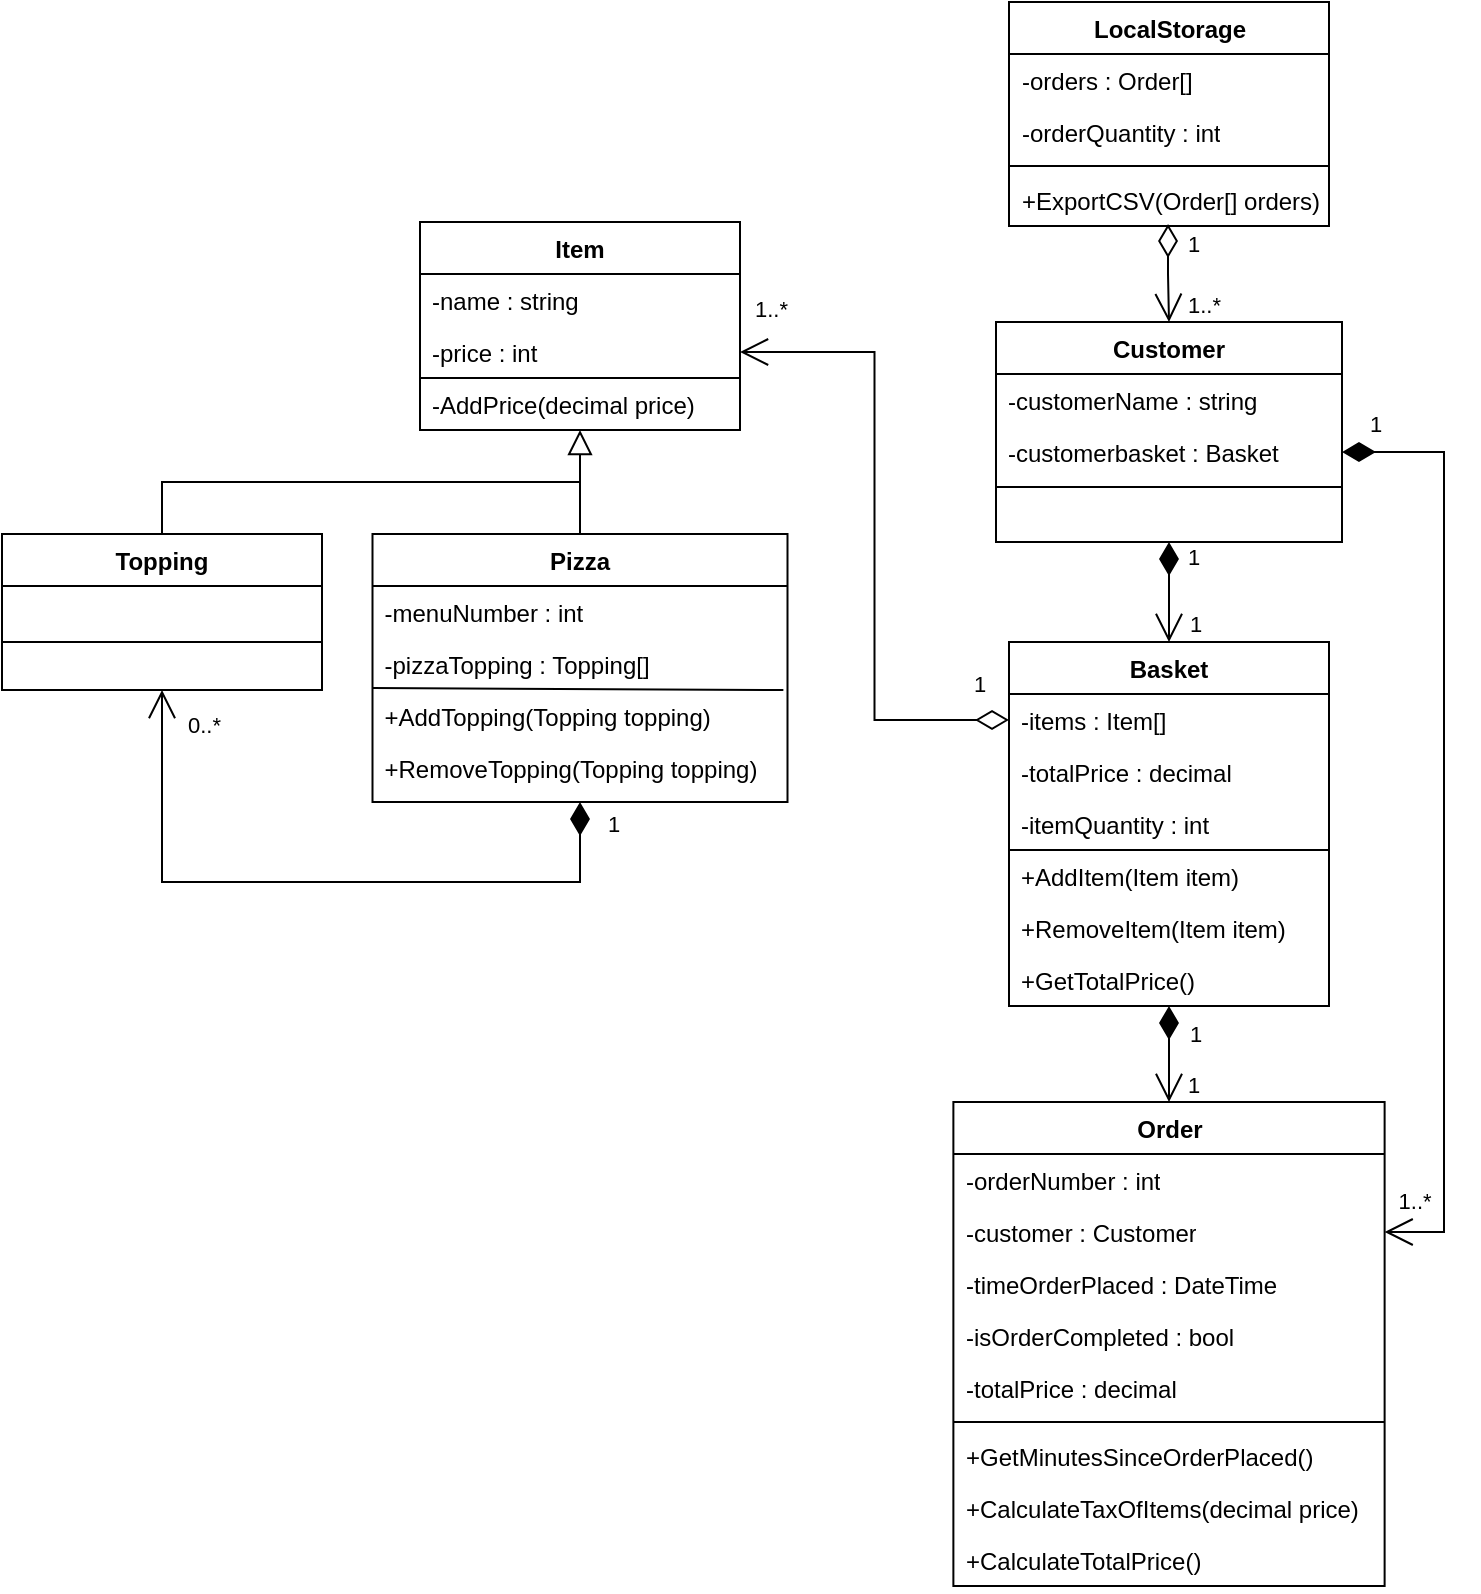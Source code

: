 <mxfile version="23.1.6" type="onedrive">
  <diagram id="C5RBs43oDa-KdzZeNtuy" name="Page-1">
    <mxGraphModel grid="1" page="1" gridSize="10" guides="1" tooltips="1" connect="1" arrows="1" fold="1" pageScale="1" pageWidth="827" pageHeight="1169" math="0" shadow="0">
      <root>
        <mxCell id="WIyWlLk6GJQsqaUBKTNV-0" />
        <mxCell id="WIyWlLk6GJQsqaUBKTNV-1" parent="WIyWlLk6GJQsqaUBKTNV-0" />
        <mxCell id="zkfFHV4jXpPFQw0GAbJ--0" value="Pizza" style="swimlane;fontStyle=1;align=center;verticalAlign=top;childLayout=stackLayout;horizontal=1;startSize=26;horizontalStack=0;resizeParent=1;resizeLast=0;collapsible=1;marginBottom=0;rounded=0;shadow=0;strokeWidth=1;" vertex="1" parent="WIyWlLk6GJQsqaUBKTNV-1">
          <mxGeometry x="254.25" y="396" width="207.5" height="134" as="geometry">
            <mxRectangle x="272.5" y="396" width="160" height="26" as="alternateBounds" />
          </mxGeometry>
        </mxCell>
        <mxCell id="zkfFHV4jXpPFQw0GAbJ--2" value="-menuNumber : int" style="text;align=left;verticalAlign=top;spacingLeft=4;spacingRight=4;overflow=hidden;rotatable=0;points=[[0,0.5],[1,0.5]];portConstraint=eastwest;rounded=0;shadow=0;html=0;" vertex="1" parent="zkfFHV4jXpPFQw0GAbJ--0">
          <mxGeometry y="26" width="207.5" height="26" as="geometry" />
        </mxCell>
        <mxCell id="Y4Mlw6V3T0fHXm6pCBUP-14" value="-pizzaTopping : Topping[]" style="text;align=left;verticalAlign=top;spacingLeft=4;spacingRight=4;overflow=hidden;rotatable=0;points=[[0,0.5],[1,0.5]];portConstraint=eastwest;rounded=0;shadow=0;html=0;" vertex="1" parent="zkfFHV4jXpPFQw0GAbJ--0">
          <mxGeometry y="52" width="207.5" height="26" as="geometry" />
        </mxCell>
        <mxCell id="3E91q7KCQqw1B5RSnsSS-9" value="" style="endArrow=none;html=1;rounded=0;exitX=0;exitY=0.75;exitDx=0;exitDy=0;entryX=0.99;entryY=1;entryDx=0;entryDy=0;entryPerimeter=0;" edge="1" parent="zkfFHV4jXpPFQw0GAbJ--0" target="Y4Mlw6V3T0fHXm6pCBUP-14">
          <mxGeometry width="50" height="50" relative="1" as="geometry">
            <mxPoint y="77" as="sourcePoint" />
            <mxPoint x="171" y="77" as="targetPoint" />
          </mxGeometry>
        </mxCell>
        <mxCell id="OsXOoOWW8Zhuk0V6LVkI-3" value="+AddTopping(Topping topping)" style="text;align=left;verticalAlign=top;spacingLeft=4;spacingRight=4;overflow=hidden;rotatable=0;points=[[0,0.5],[1,0.5]];portConstraint=eastwest;rounded=0;shadow=0;html=0;" vertex="1" parent="zkfFHV4jXpPFQw0GAbJ--0">
          <mxGeometry y="78" width="207.5" height="26" as="geometry" />
        </mxCell>
        <mxCell id="OsXOoOWW8Zhuk0V6LVkI-4" value="+RemoveTopping(Topping topping)" style="text;align=left;verticalAlign=top;spacingLeft=4;spacingRight=4;overflow=hidden;rotatable=0;points=[[0,0.5],[1,0.5]];portConstraint=eastwest;rounded=0;shadow=0;html=0;" vertex="1" parent="zkfFHV4jXpPFQw0GAbJ--0">
          <mxGeometry y="104" width="207.5" height="26" as="geometry" />
        </mxCell>
        <mxCell id="zkfFHV4jXpPFQw0GAbJ--17" value="Basket" style="swimlane;fontStyle=1;align=center;verticalAlign=top;childLayout=stackLayout;horizontal=1;startSize=26;horizontalStack=0;resizeParent=1;resizeLast=0;collapsible=1;marginBottom=0;rounded=0;shadow=0;strokeWidth=1;" vertex="1" parent="WIyWlLk6GJQsqaUBKTNV-1">
          <mxGeometry x="572.5" y="450" width="160" height="182" as="geometry">
            <mxRectangle x="550" y="140" width="160" height="26" as="alternateBounds" />
          </mxGeometry>
        </mxCell>
        <mxCell id="zkfFHV4jXpPFQw0GAbJ--18" value="-items : Item[]" style="text;align=left;verticalAlign=top;spacingLeft=4;spacingRight=4;overflow=hidden;rotatable=0;points=[[0,0.5],[1,0.5]];portConstraint=eastwest;" vertex="1" parent="zkfFHV4jXpPFQw0GAbJ--17">
          <mxGeometry y="26" width="160" height="26" as="geometry" />
        </mxCell>
        <mxCell id="zkfFHV4jXpPFQw0GAbJ--19" value="-totalPrice : decimal" style="text;align=left;verticalAlign=top;spacingLeft=4;spacingRight=4;overflow=hidden;rotatable=0;points=[[0,0.5],[1,0.5]];portConstraint=eastwest;rounded=0;shadow=0;html=0;" vertex="1" parent="zkfFHV4jXpPFQw0GAbJ--17">
          <mxGeometry y="52" width="160" height="26" as="geometry" />
        </mxCell>
        <mxCell id="zkfFHV4jXpPFQw0GAbJ--20" value="-itemQuantity : int" style="text;align=left;verticalAlign=top;spacingLeft=4;spacingRight=4;overflow=hidden;rotatable=0;points=[[0,0.5],[1,0.5]];portConstraint=eastwest;rounded=0;shadow=0;html=0;" vertex="1" parent="zkfFHV4jXpPFQw0GAbJ--17">
          <mxGeometry y="78" width="160" height="26" as="geometry" />
        </mxCell>
        <mxCell id="3E91q7KCQqw1B5RSnsSS-19" value="" style="endArrow=none;html=1;rounded=0;exitX=0;exitY=0.75;exitDx=0;exitDy=0;entryX=1;entryY=0.75;entryDx=0;entryDy=0;" edge="1" parent="zkfFHV4jXpPFQw0GAbJ--17">
          <mxGeometry width="50" height="50" relative="1" as="geometry">
            <mxPoint y="104" as="sourcePoint" />
            <mxPoint x="160" y="104" as="targetPoint" />
          </mxGeometry>
        </mxCell>
        <mxCell id="3E91q7KCQqw1B5RSnsSS-28" value="+AddItem(Item item)" style="text;align=left;verticalAlign=top;spacingLeft=4;spacingRight=4;overflow=hidden;rotatable=0;points=[[0,0.5],[1,0.5]];portConstraint=eastwest;rounded=0;shadow=0;html=0;" vertex="1" parent="zkfFHV4jXpPFQw0GAbJ--17">
          <mxGeometry y="104" width="160" height="26" as="geometry" />
        </mxCell>
        <mxCell id="OsXOoOWW8Zhuk0V6LVkI-5" value="+RemoveItem(Item item)" style="text;align=left;verticalAlign=top;spacingLeft=4;spacingRight=4;overflow=hidden;rotatable=0;points=[[0,0.5],[1,0.5]];portConstraint=eastwest;rounded=0;shadow=0;html=0;" vertex="1" parent="zkfFHV4jXpPFQw0GAbJ--17">
          <mxGeometry y="130" width="160" height="26" as="geometry" />
        </mxCell>
        <mxCell id="OsXOoOWW8Zhuk0V6LVkI-6" value="+GetTotalPrice()" style="text;align=left;verticalAlign=top;spacingLeft=4;spacingRight=4;overflow=hidden;rotatable=0;points=[[0,0.5],[1,0.5]];portConstraint=eastwest;rounded=0;shadow=0;html=0;" vertex="1" parent="zkfFHV4jXpPFQw0GAbJ--17">
          <mxGeometry y="156" width="160" height="26" as="geometry" />
        </mxCell>
        <mxCell id="Y4Mlw6V3T0fHXm6pCBUP-2" value="Item" style="swimlane;fontStyle=1;align=center;verticalAlign=top;childLayout=stackLayout;horizontal=1;startSize=26;horizontalStack=0;resizeParent=1;resizeLast=0;collapsible=1;marginBottom=0;rounded=0;shadow=0;strokeWidth=1;" vertex="1" parent="WIyWlLk6GJQsqaUBKTNV-1">
          <mxGeometry x="278" y="240" width="160" height="104" as="geometry">
            <mxRectangle x="230" y="140" width="160" height="26" as="alternateBounds" />
          </mxGeometry>
        </mxCell>
        <mxCell id="Y4Mlw6V3T0fHXm6pCBUP-6" value="-name : string" style="text;align=left;verticalAlign=top;spacingLeft=4;spacingRight=4;overflow=hidden;rotatable=0;points=[[0,0.5],[1,0.5]];portConstraint=eastwest;rounded=0;shadow=0;html=0;" vertex="1" parent="Y4Mlw6V3T0fHXm6pCBUP-2">
          <mxGeometry y="26" width="160" height="26" as="geometry" />
        </mxCell>
        <mxCell id="Y4Mlw6V3T0fHXm6pCBUP-46" value="-price : int" style="text;align=left;verticalAlign=top;spacingLeft=4;spacingRight=4;overflow=hidden;rotatable=0;points=[[0,0.5],[1,0.5]];portConstraint=eastwest;rounded=0;shadow=0;html=0;" vertex="1" parent="Y4Mlw6V3T0fHXm6pCBUP-2">
          <mxGeometry y="52" width="160" height="26" as="geometry" />
        </mxCell>
        <mxCell id="2shv_5NdHwwAfTqiFB7D-0" value="-AddPrice(decimal price)" style="text;align=left;verticalAlign=top;spacingLeft=4;spacingRight=4;overflow=hidden;rotatable=0;points=[[0,0.5],[1,0.5]];portConstraint=eastwest;rounded=0;shadow=0;html=0;" vertex="1" parent="Y4Mlw6V3T0fHXm6pCBUP-2">
          <mxGeometry y="78" width="160" height="26" as="geometry" />
        </mxCell>
        <mxCell id="Y4Mlw6V3T0fHXm6pCBUP-7" value="" style="endArrow=block;endSize=10;endFill=0;shadow=0;strokeWidth=1;rounded=0;edgeStyle=elbowEdgeStyle;elbow=vertical;exitX=0.5;exitY=0;exitDx=0;exitDy=0;entryX=0.5;entryY=1;entryDx=0;entryDy=0;" edge="1" parent="WIyWlLk6GJQsqaUBKTNV-1" source="zkfFHV4jXpPFQw0GAbJ--0" target="Y4Mlw6V3T0fHXm6pCBUP-2">
          <mxGeometry width="160" relative="1" as="geometry">
            <mxPoint x="523" y="370" as="sourcePoint" />
            <mxPoint x="358" y="310" as="targetPoint" />
          </mxGeometry>
        </mxCell>
        <mxCell id="Y4Mlw6V3T0fHXm6pCBUP-9" value="Topping" style="swimlane;fontStyle=1;align=center;verticalAlign=top;childLayout=stackLayout;horizontal=1;startSize=26;horizontalStack=0;resizeParent=1;resizeLast=0;collapsible=1;marginBottom=0;rounded=0;shadow=0;strokeWidth=1;" vertex="1" parent="WIyWlLk6GJQsqaUBKTNV-1">
          <mxGeometry x="69" y="396" width="160" height="78" as="geometry">
            <mxRectangle x="230" y="140" width="160" height="26" as="alternateBounds" />
          </mxGeometry>
        </mxCell>
        <mxCell id="3E91q7KCQqw1B5RSnsSS-10" value="" style="endArrow=none;html=1;rounded=0;exitX=0;exitY=0.75;exitDx=0;exitDy=0;entryX=1;entryY=0.75;entryDx=0;entryDy=0;" edge="1" parent="Y4Mlw6V3T0fHXm6pCBUP-9">
          <mxGeometry width="50" height="50" relative="1" as="geometry">
            <mxPoint y="54" as="sourcePoint" />
            <mxPoint x="160" y="54" as="targetPoint" />
          </mxGeometry>
        </mxCell>
        <mxCell id="Y4Mlw6V3T0fHXm6pCBUP-36" value="Customer" style="swimlane;fontStyle=1;align=center;verticalAlign=top;childLayout=stackLayout;horizontal=1;startSize=26;horizontalStack=0;resizeParent=1;resizeLast=0;collapsible=1;marginBottom=0;rounded=0;shadow=0;strokeWidth=1;" vertex="1" parent="WIyWlLk6GJQsqaUBKTNV-1">
          <mxGeometry x="566" y="290" width="173" height="110" as="geometry">
            <mxRectangle x="230" y="140" width="160" height="26" as="alternateBounds" />
          </mxGeometry>
        </mxCell>
        <mxCell id="Y4Mlw6V3T0fHXm6pCBUP-37" value="-customerName : string" style="text;align=left;verticalAlign=top;spacingLeft=4;spacingRight=4;overflow=hidden;rotatable=0;points=[[0,0.5],[1,0.5]];portConstraint=eastwest;" vertex="1" parent="Y4Mlw6V3T0fHXm6pCBUP-36">
          <mxGeometry y="26" width="173" height="26" as="geometry" />
        </mxCell>
        <mxCell id="Y4Mlw6V3T0fHXm6pCBUP-84" value="-customerbasket : Basket" style="text;align=left;verticalAlign=top;spacingLeft=4;spacingRight=4;overflow=hidden;rotatable=0;points=[[0,0.5],[1,0.5]];portConstraint=eastwest;" vertex="1" parent="Y4Mlw6V3T0fHXm6pCBUP-36">
          <mxGeometry y="52" width="173" height="26" as="geometry" />
        </mxCell>
        <mxCell id="Y4Mlw6V3T0fHXm6pCBUP-76" value="" style="resizable=0;align=right;verticalAlign=bottom;labelBackgroundColor=none;fontSize=12;" connectable="0" vertex="1" parent="WIyWlLk6GJQsqaUBKTNV-1">
          <mxGeometry x="558" y="536" as="geometry" />
        </mxCell>
        <mxCell id="1DgYhpsRyeeTAO4r7rxe-2" value="" style="endArrow=none;html=1;rounded=0;exitX=0;exitY=0.75;exitDx=0;exitDy=0;entryX=1;entryY=0.75;entryDx=0;entryDy=0;" edge="1" parent="WIyWlLk6GJQsqaUBKTNV-1" source="Y4Mlw6V3T0fHXm6pCBUP-2" target="Y4Mlw6V3T0fHXm6pCBUP-2">
          <mxGeometry width="50" height="50" relative="1" as="geometry">
            <mxPoint x="398" y="360" as="sourcePoint" />
            <mxPoint x="448" y="310" as="targetPoint" />
          </mxGeometry>
        </mxCell>
        <mxCell id="1DgYhpsRyeeTAO4r7rxe-4" value="" style="endArrow=none;html=1;rounded=0;exitX=0.5;exitY=0;exitDx=0;exitDy=0;" edge="1" parent="WIyWlLk6GJQsqaUBKTNV-1" source="Y4Mlw6V3T0fHXm6pCBUP-9">
          <mxGeometry width="50" height="50" relative="1" as="geometry">
            <mxPoint x="168" y="371" as="sourcePoint" />
            <mxPoint x="358" y="370" as="targetPoint" />
            <Array as="points">
              <mxPoint x="149" y="370" />
            </Array>
          </mxGeometry>
        </mxCell>
        <mxCell id="3E91q7KCQqw1B5RSnsSS-7" value="1" style="endArrow=open;html=1;endSize=12;startArrow=diamondThin;startSize=14;startFill=1;edgeStyle=orthogonalEdgeStyle;align=left;verticalAlign=bottom;rounded=0;entryX=0.5;entryY=0;entryDx=0;entryDy=0;exitX=0.5;exitY=1;exitDx=0;exitDy=0;" edge="1" parent="WIyWlLk6GJQsqaUBKTNV-1" source="Y4Mlw6V3T0fHXm6pCBUP-36" target="zkfFHV4jXpPFQw0GAbJ--17">
          <mxGeometry x="1" y="8" relative="1" as="geometry">
            <mxPoint x="658" y="340" as="sourcePoint" />
            <mxPoint x="498" y="340" as="targetPoint" />
            <mxPoint as="offset" />
          </mxGeometry>
        </mxCell>
        <mxCell id="3E91q7KCQqw1B5RSnsSS-8" value="1" style="endArrow=open;html=1;endSize=12;startArrow=diamondThin;startSize=14;startFill=0;edgeStyle=orthogonalEdgeStyle;align=left;verticalAlign=bottom;rounded=0;exitX=0;exitY=0.5;exitDx=0;exitDy=0;entryX=1;entryY=0.5;entryDx=0;entryDy=0;" edge="1" parent="WIyWlLk6GJQsqaUBKTNV-1" source="zkfFHV4jXpPFQw0GAbJ--18" target="Y4Mlw6V3T0fHXm6pCBUP-46">
          <mxGeometry x="-0.878" y="-9" relative="1" as="geometry">
            <mxPoint x="478" y="80.5" as="sourcePoint" />
            <mxPoint x="606" y="80" as="targetPoint" />
            <mxPoint as="offset" />
          </mxGeometry>
        </mxCell>
        <mxCell id="3E91q7KCQqw1B5RSnsSS-27" value="1" style="endArrow=open;html=1;endSize=12;startArrow=diamondThin;startSize=14;startFill=1;edgeStyle=orthogonalEdgeStyle;align=left;verticalAlign=bottom;rounded=0;entryX=0.5;entryY=1;entryDx=0;entryDy=0;exitX=0.5;exitY=1;exitDx=0;exitDy=0;" edge="1" parent="WIyWlLk6GJQsqaUBKTNV-1" source="zkfFHV4jXpPFQw0GAbJ--0" target="Y4Mlw6V3T0fHXm6pCBUP-9">
          <mxGeometry x="-0.884" y="12" relative="1" as="geometry">
            <mxPoint x="290" y="630" as="sourcePoint" />
            <mxPoint x="239" y="600" as="targetPoint" />
            <Array as="points">
              <mxPoint x="358" y="570" />
              <mxPoint x="149" y="570" />
            </Array>
            <mxPoint as="offset" />
          </mxGeometry>
        </mxCell>
        <mxCell id="3E91q7KCQqw1B5RSnsSS-33" value="1" style="endArrow=open;html=1;endSize=12;startArrow=diamondThin;startSize=14;startFill=1;edgeStyle=orthogonalEdgeStyle;align=left;verticalAlign=bottom;rounded=0;exitX=1;exitY=0.5;exitDx=0;exitDy=0;entryX=1;entryY=0.5;entryDx=0;entryDy=0;" edge="1" parent="WIyWlLk6GJQsqaUBKTNV-1" source="Y4Mlw6V3T0fHXm6pCBUP-84" target="2shv_5NdHwwAfTqiFB7D-47">
          <mxGeometry x="-0.952" y="5" relative="1" as="geometry">
            <mxPoint x="779" y="674" as="sourcePoint" />
            <mxPoint x="760" y="780" as="targetPoint" />
            <Array as="points">
              <mxPoint x="790" y="355" />
              <mxPoint x="790" y="745" />
            </Array>
            <mxPoint as="offset" />
          </mxGeometry>
        </mxCell>
        <mxCell id="3E91q7KCQqw1B5RSnsSS-46" value="1..*" style="resizable=0;align=left;verticalAlign=bottom;labelBackgroundColor=none;fontSize=11;direction=west;" connectable="0" vertex="1" parent="WIyWlLk6GJQsqaUBKTNV-1">
          <mxGeometry x="443.5" y="292" as="geometry" />
        </mxCell>
        <mxCell id="3E91q7KCQqw1B5RSnsSS-47" value="0..*" style="resizable=0;align=left;verticalAlign=bottom;labelBackgroundColor=none;fontSize=11;direction=west;" connectable="0" vertex="1" parent="WIyWlLk6GJQsqaUBKTNV-1">
          <mxGeometry x="160" y="500" as="geometry" />
        </mxCell>
        <mxCell id="3E91q7KCQqw1B5RSnsSS-48" value="1" style="resizable=0;align=left;verticalAlign=bottom;labelBackgroundColor=none;fontSize=11;direction=west;" connectable="0" vertex="1" parent="WIyWlLk6GJQsqaUBKTNV-1">
          <mxGeometry x="660" y="420" as="geometry">
            <mxPoint y="-4" as="offset" />
          </mxGeometry>
        </mxCell>
        <mxCell id="3E91q7KCQqw1B5RSnsSS-49" value="1..*" style="resizable=0;align=left;verticalAlign=bottom;labelBackgroundColor=none;fontSize=11;direction=west;" connectable="0" vertex="1" parent="WIyWlLk6GJQsqaUBKTNV-1">
          <mxGeometry x="660" y="290" as="geometry" />
        </mxCell>
        <mxCell id="3E91q7KCQqw1B5RSnsSS-52" value="1..*" style="resizable=0;align=left;verticalAlign=bottom;labelBackgroundColor=none;fontSize=11;direction=west;" connectable="0" vertex="1" parent="WIyWlLk6GJQsqaUBKTNV-1">
          <mxGeometry x="760.31" y="720" as="geometry">
            <mxPoint x="5" y="18" as="offset" />
          </mxGeometry>
        </mxCell>
        <mxCell id="3E91q7KCQqw1B5RSnsSS-61" value="1" style="endArrow=open;html=1;endSize=12;startArrow=diamondThin;startSize=14;startFill=0;edgeStyle=orthogonalEdgeStyle;align=left;verticalAlign=bottom;rounded=0;exitX=0.497;exitY=0.962;exitDx=0;exitDy=0;entryX=0.5;entryY=0;entryDx=0;entryDy=0;exitPerimeter=0;" edge="1" parent="WIyWlLk6GJQsqaUBKTNV-1" source="2shv_5NdHwwAfTqiFB7D-28" target="Y4Mlw6V3T0fHXm6pCBUP-36">
          <mxGeometry x="-0.233" y="8" relative="1" as="geometry">
            <mxPoint x="652.5" y="160" as="sourcePoint" />
            <mxPoint x="920" y="230" as="targetPoint" />
            <mxPoint as="offset" />
          </mxGeometry>
        </mxCell>
        <mxCell id="3E91q7KCQqw1B5RSnsSS-20" value="" style="endArrow=none;html=1;rounded=0;entryX=1;entryY=0.75;entryDx=0;entryDy=0;exitX=0;exitY=0.75;exitDx=0;exitDy=0;" edge="1" parent="WIyWlLk6GJQsqaUBKTNV-1" source="Y4Mlw6V3T0fHXm6pCBUP-36" target="Y4Mlw6V3T0fHXm6pCBUP-36">
          <mxGeometry width="50" height="50" relative="1" as="geometry">
            <mxPoint x="570" y="320" as="sourcePoint" />
            <mxPoint x="739" y="343" as="targetPoint" />
          </mxGeometry>
        </mxCell>
        <mxCell id="2shv_5NdHwwAfTqiFB7D-25" value="LocalStorage" style="swimlane;fontStyle=1;align=center;verticalAlign=top;childLayout=stackLayout;horizontal=1;startSize=26;horizontalStack=0;resizeParent=1;resizeParentMax=0;resizeLast=0;collapsible=1;marginBottom=0;whiteSpace=wrap;html=1;" vertex="1" parent="WIyWlLk6GJQsqaUBKTNV-1">
          <mxGeometry x="572.5" y="130" width="160" height="112" as="geometry" />
        </mxCell>
        <mxCell id="2shv_5NdHwwAfTqiFB7D-26" value="-orders : Order[]" style="text;strokeColor=none;fillColor=none;align=left;verticalAlign=top;spacingLeft=4;spacingRight=4;overflow=hidden;rotatable=0;points=[[0,0.5],[1,0.5]];portConstraint=eastwest;whiteSpace=wrap;html=1;" vertex="1" parent="2shv_5NdHwwAfTqiFB7D-25">
          <mxGeometry y="26" width="160" height="26" as="geometry" />
        </mxCell>
        <mxCell id="2shv_5NdHwwAfTqiFB7D-31" value="-orderQuantity : int" style="text;strokeColor=none;fillColor=none;align=left;verticalAlign=top;spacingLeft=4;spacingRight=4;overflow=hidden;rotatable=0;points=[[0,0.5],[1,0.5]];portConstraint=eastwest;whiteSpace=wrap;html=1;" vertex="1" parent="2shv_5NdHwwAfTqiFB7D-25">
          <mxGeometry y="52" width="160" height="26" as="geometry" />
        </mxCell>
        <mxCell id="2shv_5NdHwwAfTqiFB7D-27" value="" style="line;strokeWidth=1;fillColor=none;align=left;verticalAlign=middle;spacingTop=-1;spacingLeft=3;spacingRight=3;rotatable=0;labelPosition=right;points=[];portConstraint=eastwest;strokeColor=inherit;" vertex="1" parent="2shv_5NdHwwAfTqiFB7D-25">
          <mxGeometry y="78" width="160" height="8" as="geometry" />
        </mxCell>
        <mxCell id="2shv_5NdHwwAfTqiFB7D-28" value="+ExportCSV(Order[] orders)" style="text;strokeColor=none;fillColor=none;align=left;verticalAlign=top;spacingLeft=4;spacingRight=4;overflow=hidden;rotatable=0;points=[[0,0.5],[1,0.5]];portConstraint=eastwest;whiteSpace=wrap;html=1;" vertex="1" parent="2shv_5NdHwwAfTqiFB7D-25">
          <mxGeometry y="86" width="160" height="26" as="geometry" />
        </mxCell>
        <mxCell id="2shv_5NdHwwAfTqiFB7D-43" value="Order" style="swimlane;fontStyle=1;align=center;verticalAlign=top;childLayout=stackLayout;horizontal=1;startSize=26;horizontalStack=0;resizeParent=1;resizeParentMax=0;resizeLast=0;collapsible=1;marginBottom=0;whiteSpace=wrap;html=1;" vertex="1" parent="WIyWlLk6GJQsqaUBKTNV-1">
          <mxGeometry x="544.69" y="680" width="215.62" height="242" as="geometry" />
        </mxCell>
        <mxCell id="2shv_5NdHwwAfTqiFB7D-44" value="-orderNumber : int" style="text;strokeColor=none;fillColor=none;align=left;verticalAlign=top;spacingLeft=4;spacingRight=4;overflow=hidden;rotatable=0;points=[[0,0.5],[1,0.5]];portConstraint=eastwest;whiteSpace=wrap;html=1;" vertex="1" parent="2shv_5NdHwwAfTqiFB7D-43">
          <mxGeometry y="26" width="215.62" height="26" as="geometry" />
        </mxCell>
        <mxCell id="2shv_5NdHwwAfTqiFB7D-47" value="-customer : Customer" style="text;strokeColor=none;fillColor=none;align=left;verticalAlign=top;spacingLeft=4;spacingRight=4;overflow=hidden;rotatable=0;points=[[0,0.5],[1,0.5]];portConstraint=eastwest;whiteSpace=wrap;html=1;" vertex="1" parent="2shv_5NdHwwAfTqiFB7D-43">
          <mxGeometry y="52" width="215.62" height="26" as="geometry" />
        </mxCell>
        <mxCell id="2shv_5NdHwwAfTqiFB7D-48" value="-timeOrderPlaced : DateTime" style="text;strokeColor=none;fillColor=none;align=left;verticalAlign=top;spacingLeft=4;spacingRight=4;overflow=hidden;rotatable=0;points=[[0,0.5],[1,0.5]];portConstraint=eastwest;whiteSpace=wrap;html=1;" vertex="1" parent="2shv_5NdHwwAfTqiFB7D-43">
          <mxGeometry y="78" width="215.62" height="26" as="geometry" />
        </mxCell>
        <mxCell id="2shv_5NdHwwAfTqiFB7D-49" value="-isOrderCompleted : bool" style="text;strokeColor=none;fillColor=none;align=left;verticalAlign=top;spacingLeft=4;spacingRight=4;overflow=hidden;rotatable=0;points=[[0,0.5],[1,0.5]];portConstraint=eastwest;whiteSpace=wrap;html=1;" vertex="1" parent="2shv_5NdHwwAfTqiFB7D-43">
          <mxGeometry y="104" width="215.62" height="26" as="geometry" />
        </mxCell>
        <mxCell id="2shv_5NdHwwAfTqiFB7D-50" value="-totalPrice : decimal" style="text;strokeColor=none;fillColor=none;align=left;verticalAlign=top;spacingLeft=4;spacingRight=4;overflow=hidden;rotatable=0;points=[[0,0.5],[1,0.5]];portConstraint=eastwest;whiteSpace=wrap;html=1;" vertex="1" parent="2shv_5NdHwwAfTqiFB7D-43">
          <mxGeometry y="130" width="215.62" height="26" as="geometry" />
        </mxCell>
        <mxCell id="2shv_5NdHwwAfTqiFB7D-45" value="" style="line;strokeWidth=1;fillColor=none;align=left;verticalAlign=middle;spacingTop=-1;spacingLeft=3;spacingRight=3;rotatable=0;labelPosition=right;points=[];portConstraint=eastwest;strokeColor=inherit;" vertex="1" parent="2shv_5NdHwwAfTqiFB7D-43">
          <mxGeometry y="156" width="215.62" height="8" as="geometry" />
        </mxCell>
        <mxCell id="2shv_5NdHwwAfTqiFB7D-46" value="+GetMinutesSinceOrderPlaced()" style="text;strokeColor=none;fillColor=none;align=left;verticalAlign=top;spacingLeft=4;spacingRight=4;overflow=hidden;rotatable=0;points=[[0,0.5],[1,0.5]];portConstraint=eastwest;whiteSpace=wrap;html=1;" vertex="1" parent="2shv_5NdHwwAfTqiFB7D-43">
          <mxGeometry y="164" width="215.62" height="26" as="geometry" />
        </mxCell>
        <mxCell id="2shv_5NdHwwAfTqiFB7D-51" value="+CalculateTaxOfItems(decimal price)" style="text;strokeColor=none;fillColor=none;align=left;verticalAlign=top;spacingLeft=4;spacingRight=4;overflow=hidden;rotatable=0;points=[[0,0.5],[1,0.5]];portConstraint=eastwest;whiteSpace=wrap;html=1;" vertex="1" parent="2shv_5NdHwwAfTqiFB7D-43">
          <mxGeometry y="190" width="215.62" height="26" as="geometry" />
        </mxCell>
        <mxCell id="2shv_5NdHwwAfTqiFB7D-52" value="+CalculateTotalPrice()" style="text;strokeColor=none;fillColor=none;align=left;verticalAlign=top;spacingLeft=4;spacingRight=4;overflow=hidden;rotatable=0;points=[[0,0.5],[1,0.5]];portConstraint=eastwest;whiteSpace=wrap;html=1;" vertex="1" parent="2shv_5NdHwwAfTqiFB7D-43">
          <mxGeometry y="216" width="215.62" height="26" as="geometry" />
        </mxCell>
        <mxCell id="2shv_5NdHwwAfTqiFB7D-53" value="1" style="endArrow=open;html=1;endSize=12;startArrow=diamondThin;startSize=14;startFill=1;edgeStyle=orthogonalEdgeStyle;align=left;verticalAlign=bottom;rounded=0;exitX=0.5;exitY=1;exitDx=0;exitDy=0;entryX=0.5;entryY=0;entryDx=0;entryDy=0;" edge="1" parent="WIyWlLk6GJQsqaUBKTNV-1" source="zkfFHV4jXpPFQw0GAbJ--17" target="2shv_5NdHwwAfTqiFB7D-43">
          <mxGeometry x="-0.053" y="8" relative="1" as="geometry">
            <mxPoint x="691.5" y="646" as="sourcePoint" />
            <mxPoint x="691.5" y="684" as="targetPoint" />
            <Array as="points">
              <mxPoint x="653" y="670" />
              <mxPoint x="653" y="670" />
            </Array>
            <mxPoint as="offset" />
          </mxGeometry>
        </mxCell>
        <mxCell id="2shv_5NdHwwAfTqiFB7D-54" value="1" style="resizable=0;align=left;verticalAlign=bottom;labelBackgroundColor=none;fontSize=11;direction=west;" connectable="0" vertex="1" parent="WIyWlLk6GJQsqaUBKTNV-1">
          <mxGeometry x="660" y="680" as="geometry" />
        </mxCell>
      </root>
    </mxGraphModel>
  </diagram>
</mxfile>
